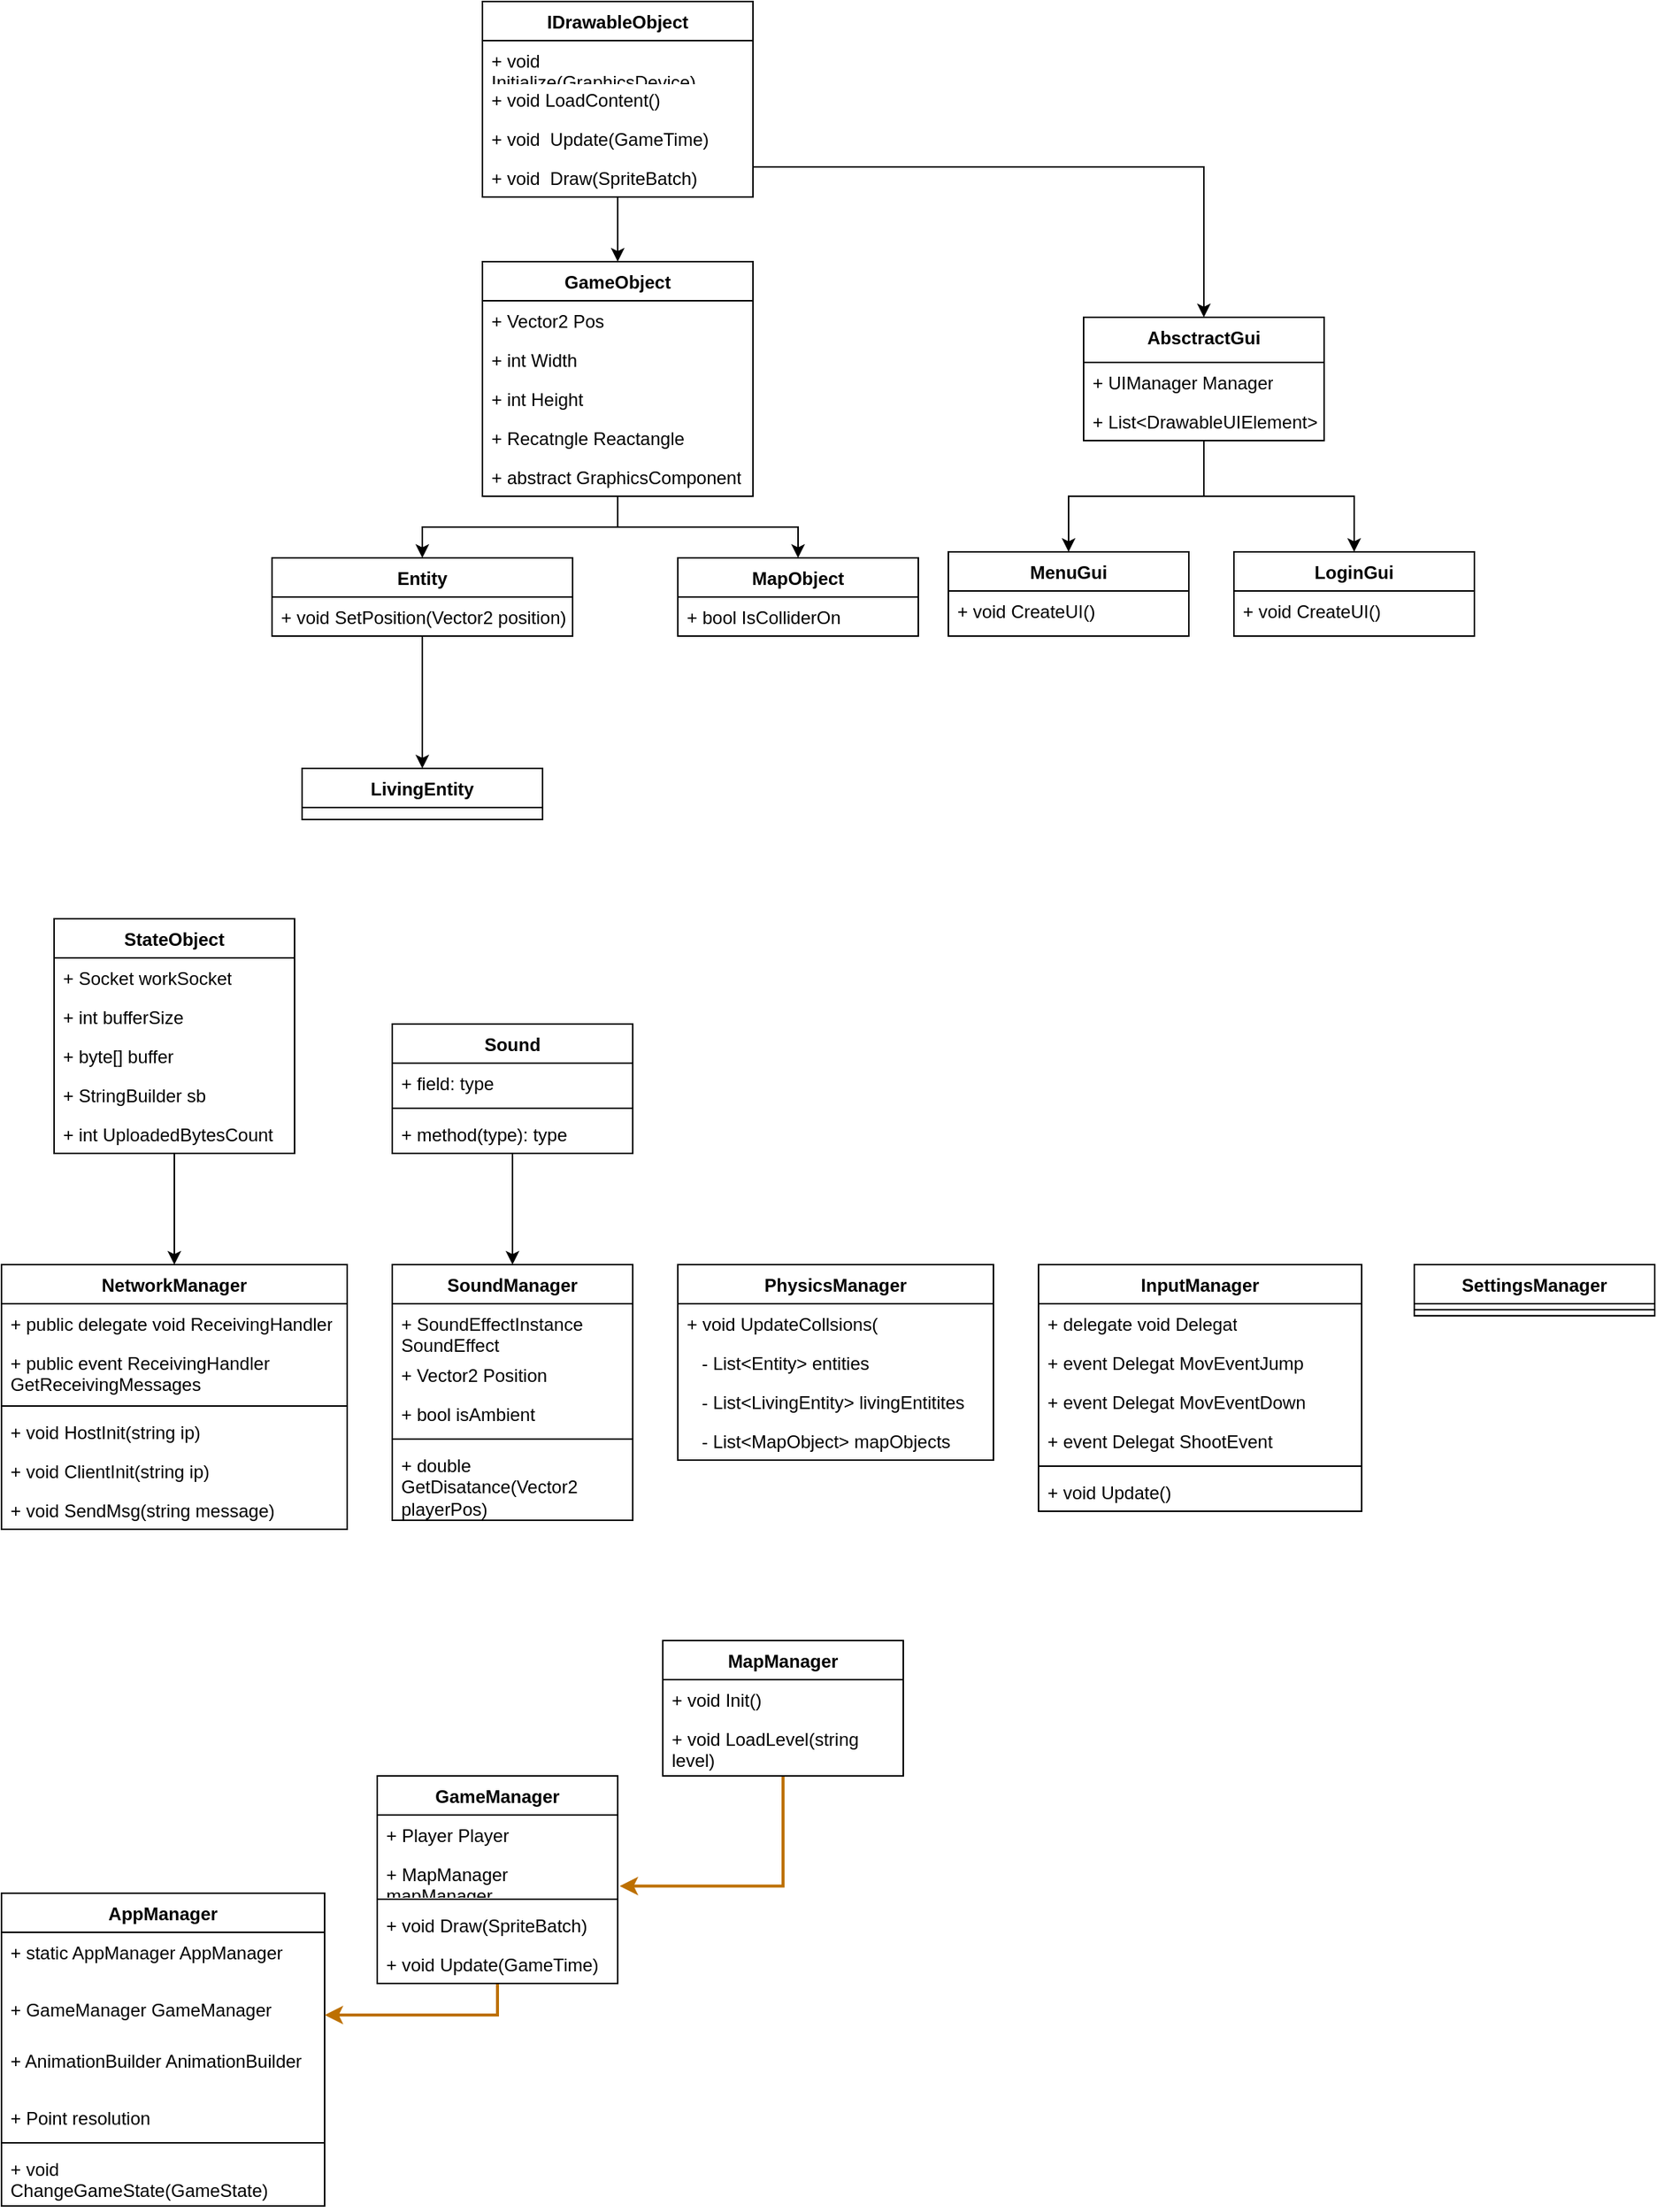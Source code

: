 <mxfile version="21.6.8" type="github">
  <diagram name="Страница — 1" id="98q6O0aFMQCR1bf1YkXJ">
    <mxGraphModel dx="1909" dy="1029" grid="1" gridSize="10" guides="1" tooltips="1" connect="1" arrows="1" fold="1" page="1" pageScale="1" pageWidth="1169" pageHeight="1654" math="0" shadow="0">
      <root>
        <mxCell id="0" />
        <mxCell id="1" parent="0" />
        <mxCell id="n8sBWdLB9CzdTx279Akv-22" style="edgeStyle=orthogonalEdgeStyle;rounded=0;orthogonalLoop=1;jettySize=auto;html=1;entryX=0.5;entryY=0;entryDx=0;entryDy=0;" edge="1" parent="1" source="n8sBWdLB9CzdTx279Akv-1" target="n8sBWdLB9CzdTx279Akv-17">
          <mxGeometry relative="1" as="geometry" />
        </mxCell>
        <mxCell id="n8sBWdLB9CzdTx279Akv-33" style="edgeStyle=orthogonalEdgeStyle;rounded=0;orthogonalLoop=1;jettySize=auto;html=1;entryX=0.5;entryY=0;entryDx=0;entryDy=0;" edge="1" parent="1" source="n8sBWdLB9CzdTx279Akv-1" target="n8sBWdLB9CzdTx279Akv-29">
          <mxGeometry relative="1" as="geometry" />
        </mxCell>
        <mxCell id="n8sBWdLB9CzdTx279Akv-1" value="GameObject" style="swimlane;fontStyle=1;align=center;verticalAlign=top;childLayout=stackLayout;horizontal=1;startSize=26;horizontalStack=0;resizeParent=1;resizeParentMax=0;resizeLast=0;collapsible=1;marginBottom=0;whiteSpace=wrap;html=1;" vertex="1" parent="1">
          <mxGeometry x="340" y="203" width="180" height="156" as="geometry" />
        </mxCell>
        <mxCell id="n8sBWdLB9CzdTx279Akv-2" value="+ Vector2 Pos" style="text;strokeColor=none;fillColor=none;align=left;verticalAlign=top;spacingLeft=4;spacingRight=4;overflow=hidden;rotatable=0;points=[[0,0.5],[1,0.5]];portConstraint=eastwest;whiteSpace=wrap;html=1;" vertex="1" parent="n8sBWdLB9CzdTx279Akv-1">
          <mxGeometry y="26" width="180" height="26" as="geometry" />
        </mxCell>
        <mxCell id="n8sBWdLB9CzdTx279Akv-95" value="+ int Width" style="text;strokeColor=none;fillColor=none;align=left;verticalAlign=top;spacingLeft=4;spacingRight=4;overflow=hidden;rotatable=0;points=[[0,0.5],[1,0.5]];portConstraint=eastwest;whiteSpace=wrap;html=1;" vertex="1" parent="n8sBWdLB9CzdTx279Akv-1">
          <mxGeometry y="52" width="180" height="26" as="geometry" />
        </mxCell>
        <mxCell id="n8sBWdLB9CzdTx279Akv-96" value="+ int Height" style="text;strokeColor=none;fillColor=none;align=left;verticalAlign=top;spacingLeft=4;spacingRight=4;overflow=hidden;rotatable=0;points=[[0,0.5],[1,0.5]];portConstraint=eastwest;whiteSpace=wrap;html=1;" vertex="1" parent="n8sBWdLB9CzdTx279Akv-1">
          <mxGeometry y="78" width="180" height="26" as="geometry" />
        </mxCell>
        <mxCell id="n8sBWdLB9CzdTx279Akv-97" value="+ Recatngle Reactangle" style="text;strokeColor=none;fillColor=none;align=left;verticalAlign=top;spacingLeft=4;spacingRight=4;overflow=hidden;rotatable=0;points=[[0,0.5],[1,0.5]];portConstraint=eastwest;whiteSpace=wrap;html=1;" vertex="1" parent="n8sBWdLB9CzdTx279Akv-1">
          <mxGeometry y="104" width="180" height="26" as="geometry" />
        </mxCell>
        <mxCell id="n8sBWdLB9CzdTx279Akv-98" value="+ abstract GraphicsComponent" style="text;strokeColor=none;fillColor=none;align=left;verticalAlign=top;spacingLeft=4;spacingRight=4;overflow=hidden;rotatable=0;points=[[0,0.5],[1,0.5]];portConstraint=eastwest;whiteSpace=wrap;html=1;" vertex="1" parent="n8sBWdLB9CzdTx279Akv-1">
          <mxGeometry y="130" width="180" height="26" as="geometry" />
        </mxCell>
        <mxCell id="n8sBWdLB9CzdTx279Akv-16" style="edgeStyle=orthogonalEdgeStyle;rounded=0;orthogonalLoop=1;jettySize=auto;html=1;entryX=0.5;entryY=0;entryDx=0;entryDy=0;" edge="1" parent="1" source="n8sBWdLB9CzdTx279Akv-9" target="n8sBWdLB9CzdTx279Akv-1">
          <mxGeometry relative="1" as="geometry" />
        </mxCell>
        <mxCell id="n8sBWdLB9CzdTx279Akv-80" style="edgeStyle=orthogonalEdgeStyle;rounded=0;orthogonalLoop=1;jettySize=auto;html=1;" edge="1" parent="1" source="n8sBWdLB9CzdTx279Akv-9" target="n8sBWdLB9CzdTx279Akv-76">
          <mxGeometry relative="1" as="geometry">
            <Array as="points">
              <mxPoint x="430" y="140" />
              <mxPoint x="820" y="140" />
            </Array>
          </mxGeometry>
        </mxCell>
        <mxCell id="n8sBWdLB9CzdTx279Akv-9" value="IDrawableObject" style="swimlane;fontStyle=1;align=center;verticalAlign=top;childLayout=stackLayout;horizontal=1;startSize=26;horizontalStack=0;resizeParent=1;resizeParentMax=0;resizeLast=0;collapsible=1;marginBottom=0;whiteSpace=wrap;html=1;" vertex="1" parent="1">
          <mxGeometry x="340" y="30" width="180" height="130" as="geometry" />
        </mxCell>
        <mxCell id="n8sBWdLB9CzdTx279Akv-12" value="+ void Initialize(GraphicsDevice)" style="text;strokeColor=none;fillColor=none;align=left;verticalAlign=top;spacingLeft=4;spacingRight=4;overflow=hidden;rotatable=0;points=[[0,0.5],[1,0.5]];portConstraint=eastwest;whiteSpace=wrap;html=1;" vertex="1" parent="n8sBWdLB9CzdTx279Akv-9">
          <mxGeometry y="26" width="180" height="26" as="geometry" />
        </mxCell>
        <mxCell id="n8sBWdLB9CzdTx279Akv-91" value="+ void LoadContent()" style="text;strokeColor=none;fillColor=none;align=left;verticalAlign=top;spacingLeft=4;spacingRight=4;overflow=hidden;rotatable=0;points=[[0,0.5],[1,0.5]];portConstraint=eastwest;whiteSpace=wrap;html=1;" vertex="1" parent="n8sBWdLB9CzdTx279Akv-9">
          <mxGeometry y="52" width="180" height="26" as="geometry" />
        </mxCell>
        <mxCell id="n8sBWdLB9CzdTx279Akv-92" value="+ void&amp;nbsp; Update(GameTime)" style="text;strokeColor=none;fillColor=none;align=left;verticalAlign=top;spacingLeft=4;spacingRight=4;overflow=hidden;rotatable=0;points=[[0,0.5],[1,0.5]];portConstraint=eastwest;whiteSpace=wrap;html=1;" vertex="1" parent="n8sBWdLB9CzdTx279Akv-9">
          <mxGeometry y="78" width="180" height="26" as="geometry" />
        </mxCell>
        <mxCell id="n8sBWdLB9CzdTx279Akv-93" value="+ void&amp;nbsp; Draw(SpriteBatch)" style="text;strokeColor=none;fillColor=none;align=left;verticalAlign=top;spacingLeft=4;spacingRight=4;overflow=hidden;rotatable=0;points=[[0,0.5],[1,0.5]];portConstraint=eastwest;whiteSpace=wrap;html=1;" vertex="1" parent="n8sBWdLB9CzdTx279Akv-9">
          <mxGeometry y="104" width="180" height="26" as="geometry" />
        </mxCell>
        <mxCell id="n8sBWdLB9CzdTx279Akv-187" style="edgeStyle=orthogonalEdgeStyle;rounded=0;orthogonalLoop=1;jettySize=auto;html=1;" edge="1" parent="1" source="n8sBWdLB9CzdTx279Akv-17" target="n8sBWdLB9CzdTx279Akv-23">
          <mxGeometry relative="1" as="geometry" />
        </mxCell>
        <mxCell id="n8sBWdLB9CzdTx279Akv-17" value="Entity" style="swimlane;fontStyle=1;align=center;verticalAlign=top;childLayout=stackLayout;horizontal=1;startSize=26;horizontalStack=0;resizeParent=1;resizeParentMax=0;resizeLast=0;collapsible=1;marginBottom=0;whiteSpace=wrap;html=1;" vertex="1" parent="1">
          <mxGeometry x="200" y="400" width="200" height="52" as="geometry" />
        </mxCell>
        <mxCell id="n8sBWdLB9CzdTx279Akv-20" value="+ void SetPosition(Vector2 position)" style="text;strokeColor=none;fillColor=none;align=left;verticalAlign=top;spacingLeft=4;spacingRight=4;overflow=hidden;rotatable=0;points=[[0,0.5],[1,0.5]];portConstraint=eastwest;whiteSpace=wrap;html=1;" vertex="1" parent="n8sBWdLB9CzdTx279Akv-17">
          <mxGeometry y="26" width="200" height="26" as="geometry" />
        </mxCell>
        <mxCell id="n8sBWdLB9CzdTx279Akv-23" value="LivingEntity" style="swimlane;fontStyle=1;align=center;verticalAlign=top;childLayout=stackLayout;horizontal=1;startSize=26;horizontalStack=0;resizeParent=1;resizeParentMax=0;resizeLast=0;collapsible=1;marginBottom=0;whiteSpace=wrap;html=1;" vertex="1" parent="1">
          <mxGeometry x="220" y="540" width="160" height="34" as="geometry" />
        </mxCell>
        <mxCell id="n8sBWdLB9CzdTx279Akv-29" value="MapObject" style="swimlane;fontStyle=1;align=center;verticalAlign=top;childLayout=stackLayout;horizontal=1;startSize=26;horizontalStack=0;resizeParent=1;resizeParentMax=0;resizeLast=0;collapsible=1;marginBottom=0;whiteSpace=wrap;html=1;" vertex="1" parent="1">
          <mxGeometry x="470" y="400" width="160" height="52" as="geometry" />
        </mxCell>
        <mxCell id="n8sBWdLB9CzdTx279Akv-30" value="+ bool IsColliderOn" style="text;strokeColor=none;fillColor=none;align=left;verticalAlign=top;spacingLeft=4;spacingRight=4;overflow=hidden;rotatable=0;points=[[0,0.5],[1,0.5]];portConstraint=eastwest;whiteSpace=wrap;html=1;" vertex="1" parent="n8sBWdLB9CzdTx279Akv-29">
          <mxGeometry y="26" width="160" height="26" as="geometry" />
        </mxCell>
        <mxCell id="n8sBWdLB9CzdTx279Akv-58" value="NetworkManager" style="swimlane;fontStyle=1;align=center;verticalAlign=top;childLayout=stackLayout;horizontal=1;startSize=26;horizontalStack=0;resizeParent=1;resizeParentMax=0;resizeLast=0;collapsible=1;marginBottom=0;whiteSpace=wrap;html=1;" vertex="1" parent="1">
          <mxGeometry x="20" y="870" width="230" height="176" as="geometry" />
        </mxCell>
        <mxCell id="n8sBWdLB9CzdTx279Akv-59" value="+ public delegate void ReceivingHandler" style="text;strokeColor=none;fillColor=none;align=left;verticalAlign=top;spacingLeft=4;spacingRight=4;overflow=hidden;rotatable=0;points=[[0,0.5],[1,0.5]];portConstraint=eastwest;whiteSpace=wrap;html=1;" vertex="1" parent="n8sBWdLB9CzdTx279Akv-58">
          <mxGeometry y="26" width="230" height="26" as="geometry" />
        </mxCell>
        <mxCell id="n8sBWdLB9CzdTx279Akv-112" value="+ public event ReceivingHandler GetReceivingMessages" style="text;strokeColor=none;fillColor=none;align=left;verticalAlign=top;spacingLeft=4;spacingRight=4;overflow=hidden;rotatable=0;points=[[0,0.5],[1,0.5]];portConstraint=eastwest;whiteSpace=wrap;html=1;" vertex="1" parent="n8sBWdLB9CzdTx279Akv-58">
          <mxGeometry y="52" width="230" height="38" as="geometry" />
        </mxCell>
        <mxCell id="n8sBWdLB9CzdTx279Akv-60" value="" style="line;strokeWidth=1;fillColor=none;align=left;verticalAlign=middle;spacingTop=-1;spacingLeft=3;spacingRight=3;rotatable=0;labelPosition=right;points=[];portConstraint=eastwest;strokeColor=inherit;" vertex="1" parent="n8sBWdLB9CzdTx279Akv-58">
          <mxGeometry y="90" width="230" height="8" as="geometry" />
        </mxCell>
        <mxCell id="n8sBWdLB9CzdTx279Akv-113" value="+ void HostInit(string ip)" style="text;strokeColor=none;fillColor=none;align=left;verticalAlign=top;spacingLeft=4;spacingRight=4;overflow=hidden;rotatable=0;points=[[0,0.5],[1,0.5]];portConstraint=eastwest;whiteSpace=wrap;html=1;" vertex="1" parent="n8sBWdLB9CzdTx279Akv-58">
          <mxGeometry y="98" width="230" height="26" as="geometry" />
        </mxCell>
        <mxCell id="n8sBWdLB9CzdTx279Akv-114" value="+ void ClientInit(string ip)" style="text;strokeColor=none;fillColor=none;align=left;verticalAlign=top;spacingLeft=4;spacingRight=4;overflow=hidden;rotatable=0;points=[[0,0.5],[1,0.5]];portConstraint=eastwest;whiteSpace=wrap;html=1;" vertex="1" parent="n8sBWdLB9CzdTx279Akv-58">
          <mxGeometry y="124" width="230" height="26" as="geometry" />
        </mxCell>
        <mxCell id="n8sBWdLB9CzdTx279Akv-115" value="+ void SendMsg(string message)" style="text;strokeColor=none;fillColor=none;align=left;verticalAlign=top;spacingLeft=4;spacingRight=4;overflow=hidden;rotatable=0;points=[[0,0.5],[1,0.5]];portConstraint=eastwest;whiteSpace=wrap;html=1;" vertex="1" parent="n8sBWdLB9CzdTx279Akv-58">
          <mxGeometry y="150" width="230" height="26" as="geometry" />
        </mxCell>
        <mxCell id="n8sBWdLB9CzdTx279Akv-175" style="edgeStyle=orthogonalEdgeStyle;rounded=0;orthogonalLoop=1;jettySize=auto;html=1;entryX=0.5;entryY=0;entryDx=0;entryDy=0;" edge="1" parent="1" source="n8sBWdLB9CzdTx279Akv-62" target="n8sBWdLB9CzdTx279Akv-58">
          <mxGeometry relative="1" as="geometry" />
        </mxCell>
        <mxCell id="n8sBWdLB9CzdTx279Akv-62" value="StateObject" style="swimlane;fontStyle=1;align=center;verticalAlign=top;childLayout=stackLayout;horizontal=1;startSize=26;horizontalStack=0;resizeParent=1;resizeParentMax=0;resizeLast=0;collapsible=1;marginBottom=0;whiteSpace=wrap;html=1;" vertex="1" parent="1">
          <mxGeometry x="55" y="640" width="160" height="156" as="geometry" />
        </mxCell>
        <mxCell id="n8sBWdLB9CzdTx279Akv-63" value="+ Socket workSocket" style="text;strokeColor=none;fillColor=none;align=left;verticalAlign=top;spacingLeft=4;spacingRight=4;overflow=hidden;rotatable=0;points=[[0,0.5],[1,0.5]];portConstraint=eastwest;whiteSpace=wrap;html=1;" vertex="1" parent="n8sBWdLB9CzdTx279Akv-62">
          <mxGeometry y="26" width="160" height="26" as="geometry" />
        </mxCell>
        <mxCell id="n8sBWdLB9CzdTx279Akv-166" value="+ int bufferSize" style="text;strokeColor=none;fillColor=none;align=left;verticalAlign=top;spacingLeft=4;spacingRight=4;overflow=hidden;rotatable=0;points=[[0,0.5],[1,0.5]];portConstraint=eastwest;whiteSpace=wrap;html=1;" vertex="1" parent="n8sBWdLB9CzdTx279Akv-62">
          <mxGeometry y="52" width="160" height="26" as="geometry" />
        </mxCell>
        <mxCell id="n8sBWdLB9CzdTx279Akv-167" value="+ byte[] buffer" style="text;strokeColor=none;fillColor=none;align=left;verticalAlign=top;spacingLeft=4;spacingRight=4;overflow=hidden;rotatable=0;points=[[0,0.5],[1,0.5]];portConstraint=eastwest;whiteSpace=wrap;html=1;" vertex="1" parent="n8sBWdLB9CzdTx279Akv-62">
          <mxGeometry y="78" width="160" height="26" as="geometry" />
        </mxCell>
        <mxCell id="n8sBWdLB9CzdTx279Akv-168" value="+ StringBuilder sb" style="text;strokeColor=none;fillColor=none;align=left;verticalAlign=top;spacingLeft=4;spacingRight=4;overflow=hidden;rotatable=0;points=[[0,0.5],[1,0.5]];portConstraint=eastwest;whiteSpace=wrap;html=1;" vertex="1" parent="n8sBWdLB9CzdTx279Akv-62">
          <mxGeometry y="104" width="160" height="26" as="geometry" />
        </mxCell>
        <mxCell id="n8sBWdLB9CzdTx279Akv-169" value="+ int UploadedBytesCount" style="text;strokeColor=none;fillColor=none;align=left;verticalAlign=top;spacingLeft=4;spacingRight=4;overflow=hidden;rotatable=0;points=[[0,0.5],[1,0.5]];portConstraint=eastwest;whiteSpace=wrap;html=1;" vertex="1" parent="n8sBWdLB9CzdTx279Akv-62">
          <mxGeometry y="130" width="160" height="26" as="geometry" />
        </mxCell>
        <mxCell id="n8sBWdLB9CzdTx279Akv-180" style="edgeStyle=orthogonalEdgeStyle;rounded=0;orthogonalLoop=1;jettySize=auto;html=1;entryX=0.5;entryY=0;entryDx=0;entryDy=0;" edge="1" parent="1" source="n8sBWdLB9CzdTx279Akv-54" target="n8sBWdLB9CzdTx279Akv-50">
          <mxGeometry relative="1" as="geometry" />
        </mxCell>
        <mxCell id="n8sBWdLB9CzdTx279Akv-54" value="Sound" style="swimlane;fontStyle=1;align=center;verticalAlign=top;childLayout=stackLayout;horizontal=1;startSize=26;horizontalStack=0;resizeParent=1;resizeParentMax=0;resizeLast=0;collapsible=1;marginBottom=0;whiteSpace=wrap;html=1;" vertex="1" parent="1">
          <mxGeometry x="280" y="710" width="160" height="86" as="geometry" />
        </mxCell>
        <mxCell id="n8sBWdLB9CzdTx279Akv-55" value="+ field: type" style="text;strokeColor=none;fillColor=none;align=left;verticalAlign=top;spacingLeft=4;spacingRight=4;overflow=hidden;rotatable=0;points=[[0,0.5],[1,0.5]];portConstraint=eastwest;whiteSpace=wrap;html=1;" vertex="1" parent="n8sBWdLB9CzdTx279Akv-54">
          <mxGeometry y="26" width="160" height="26" as="geometry" />
        </mxCell>
        <mxCell id="n8sBWdLB9CzdTx279Akv-56" value="" style="line;strokeWidth=1;fillColor=none;align=left;verticalAlign=middle;spacingTop=-1;spacingLeft=3;spacingRight=3;rotatable=0;labelPosition=right;points=[];portConstraint=eastwest;strokeColor=inherit;" vertex="1" parent="n8sBWdLB9CzdTx279Akv-54">
          <mxGeometry y="52" width="160" height="8" as="geometry" />
        </mxCell>
        <mxCell id="n8sBWdLB9CzdTx279Akv-57" value="+ method(type): type" style="text;strokeColor=none;fillColor=none;align=left;verticalAlign=top;spacingLeft=4;spacingRight=4;overflow=hidden;rotatable=0;points=[[0,0.5],[1,0.5]];portConstraint=eastwest;whiteSpace=wrap;html=1;" vertex="1" parent="n8sBWdLB9CzdTx279Akv-54">
          <mxGeometry y="60" width="160" height="26" as="geometry" />
        </mxCell>
        <mxCell id="n8sBWdLB9CzdTx279Akv-85" style="edgeStyle=orthogonalEdgeStyle;rounded=0;orthogonalLoop=1;jettySize=auto;html=1;entryX=0.5;entryY=0;entryDx=0;entryDy=0;" edge="1" parent="1" source="n8sBWdLB9CzdTx279Akv-76" target="n8sBWdLB9CzdTx279Akv-81">
          <mxGeometry relative="1" as="geometry" />
        </mxCell>
        <mxCell id="n8sBWdLB9CzdTx279Akv-191" style="edgeStyle=orthogonalEdgeStyle;rounded=0;orthogonalLoop=1;jettySize=auto;html=1;entryX=0.5;entryY=0;entryDx=0;entryDy=0;" edge="1" parent="1" source="n8sBWdLB9CzdTx279Akv-76" target="n8sBWdLB9CzdTx279Akv-189">
          <mxGeometry relative="1" as="geometry" />
        </mxCell>
        <mxCell id="n8sBWdLB9CzdTx279Akv-76" value="AbsctractGui" style="swimlane;fontStyle=1;align=center;verticalAlign=top;childLayout=stackLayout;horizontal=1;startSize=30;horizontalStack=0;resizeParent=1;resizeParentMax=0;resizeLast=0;collapsible=1;marginBottom=0;whiteSpace=wrap;html=1;" vertex="1" parent="1">
          <mxGeometry x="740" y="240" width="160" height="82" as="geometry" />
        </mxCell>
        <mxCell id="n8sBWdLB9CzdTx279Akv-77" value="&lt;div&gt;+ UIManager Manager&lt;/div&gt;" style="text;strokeColor=none;fillColor=none;align=left;verticalAlign=top;spacingLeft=4;spacingRight=4;overflow=hidden;rotatable=0;points=[[0,0.5],[1,0.5]];portConstraint=eastwest;whiteSpace=wrap;html=1;" vertex="1" parent="n8sBWdLB9CzdTx279Akv-76">
          <mxGeometry y="30" width="160" height="26" as="geometry" />
        </mxCell>
        <mxCell id="n8sBWdLB9CzdTx279Akv-90" value="&lt;div&gt;+ List&amp;lt;DrawableUIElement&amp;gt;&lt;/div&gt;" style="text;strokeColor=none;fillColor=none;align=left;verticalAlign=top;spacingLeft=4;spacingRight=4;overflow=hidden;rotatable=0;points=[[0,0.5],[1,0.5]];portConstraint=eastwest;whiteSpace=wrap;html=1;" vertex="1" parent="n8sBWdLB9CzdTx279Akv-76">
          <mxGeometry y="56" width="160" height="26" as="geometry" />
        </mxCell>
        <mxCell id="n8sBWdLB9CzdTx279Akv-81" value="MenuGui" style="swimlane;fontStyle=1;align=center;verticalAlign=top;childLayout=stackLayout;horizontal=1;startSize=26;horizontalStack=0;resizeParent=1;resizeParentMax=0;resizeLast=0;collapsible=1;marginBottom=0;whiteSpace=wrap;html=1;" vertex="1" parent="1">
          <mxGeometry x="650" y="396" width="160" height="56" as="geometry" />
        </mxCell>
        <mxCell id="n8sBWdLB9CzdTx279Akv-84" value="+ void CreateUI()" style="text;strokeColor=none;fillColor=none;align=left;verticalAlign=top;spacingLeft=4;spacingRight=4;overflow=hidden;rotatable=0;points=[[0,0.5],[1,0.5]];portConstraint=eastwest;whiteSpace=wrap;html=1;" vertex="1" parent="n8sBWdLB9CzdTx279Akv-81">
          <mxGeometry y="26" width="160" height="30" as="geometry" />
        </mxCell>
        <mxCell id="n8sBWdLB9CzdTx279Akv-66" value="&lt;div&gt;InputManager&lt;/div&gt;&lt;div&gt;&lt;br&gt;&lt;/div&gt;" style="swimlane;fontStyle=1;align=center;verticalAlign=top;childLayout=stackLayout;horizontal=1;startSize=26;horizontalStack=0;resizeParent=1;resizeParentMax=0;resizeLast=0;collapsible=1;marginBottom=0;whiteSpace=wrap;html=1;" vertex="1" parent="1">
          <mxGeometry x="710" y="870" width="215" height="164" as="geometry" />
        </mxCell>
        <mxCell id="n8sBWdLB9CzdTx279Akv-67" value="+ delegate void Delegat" style="text;strokeColor=none;fillColor=none;align=left;verticalAlign=top;spacingLeft=4;spacingRight=4;overflow=hidden;rotatable=0;points=[[0,0.5],[1,0.5]];portConstraint=eastwest;whiteSpace=wrap;html=1;" vertex="1" parent="n8sBWdLB9CzdTx279Akv-66">
          <mxGeometry y="26" width="215" height="26" as="geometry" />
        </mxCell>
        <mxCell id="n8sBWdLB9CzdTx279Akv-103" value="+ event Delegat MovEventJump" style="text;strokeColor=none;fillColor=none;align=left;verticalAlign=top;spacingLeft=4;spacingRight=4;overflow=hidden;rotatable=0;points=[[0,0.5],[1,0.5]];portConstraint=eastwest;whiteSpace=wrap;html=1;" vertex="1" parent="n8sBWdLB9CzdTx279Akv-66">
          <mxGeometry y="52" width="215" height="26" as="geometry" />
        </mxCell>
        <mxCell id="n8sBWdLB9CzdTx279Akv-108" value="+ event Delegat MovEventDown" style="text;strokeColor=none;fillColor=none;align=left;verticalAlign=top;spacingLeft=4;spacingRight=4;overflow=hidden;rotatable=0;points=[[0,0.5],[1,0.5]];portConstraint=eastwest;whiteSpace=wrap;html=1;" vertex="1" parent="n8sBWdLB9CzdTx279Akv-66">
          <mxGeometry y="78" width="215" height="26" as="geometry" />
        </mxCell>
        <mxCell id="n8sBWdLB9CzdTx279Akv-109" value="+ event Delegat ShootEvent" style="text;strokeColor=none;fillColor=none;align=left;verticalAlign=top;spacingLeft=4;spacingRight=4;overflow=hidden;rotatable=0;points=[[0,0.5],[1,0.5]];portConstraint=eastwest;whiteSpace=wrap;html=1;" vertex="1" parent="n8sBWdLB9CzdTx279Akv-66">
          <mxGeometry y="104" width="215" height="26" as="geometry" />
        </mxCell>
        <mxCell id="n8sBWdLB9CzdTx279Akv-68" value="" style="line;strokeWidth=1;fillColor=none;align=left;verticalAlign=middle;spacingTop=-1;spacingLeft=3;spacingRight=3;rotatable=0;labelPosition=right;points=[];portConstraint=eastwest;strokeColor=inherit;" vertex="1" parent="n8sBWdLB9CzdTx279Akv-66">
          <mxGeometry y="130" width="215" height="8" as="geometry" />
        </mxCell>
        <mxCell id="n8sBWdLB9CzdTx279Akv-110" value="+ void Update()" style="text;strokeColor=none;fillColor=none;align=left;verticalAlign=top;spacingLeft=4;spacingRight=4;overflow=hidden;rotatable=0;points=[[0,0.5],[1,0.5]];portConstraint=eastwest;whiteSpace=wrap;html=1;" vertex="1" parent="n8sBWdLB9CzdTx279Akv-66">
          <mxGeometry y="138" width="215" height="26" as="geometry" />
        </mxCell>
        <mxCell id="n8sBWdLB9CzdTx279Akv-34" value="AppManager" style="swimlane;fontStyle=1;align=center;verticalAlign=top;childLayout=stackLayout;horizontal=1;startSize=26;horizontalStack=0;resizeParent=1;resizeParentMax=0;resizeLast=0;collapsible=1;marginBottom=0;whiteSpace=wrap;html=1;" vertex="1" parent="1">
          <mxGeometry x="20" y="1288" width="215" height="208" as="geometry" />
        </mxCell>
        <mxCell id="n8sBWdLB9CzdTx279Akv-176" value="+ static AppManager AppManager" style="text;strokeColor=none;fillColor=none;align=left;verticalAlign=top;spacingLeft=4;spacingRight=4;overflow=hidden;rotatable=0;points=[[0,0.5],[1,0.5]];portConstraint=eastwest;whiteSpace=wrap;html=1;" vertex="1" parent="n8sBWdLB9CzdTx279Akv-34">
          <mxGeometry y="26" width="215" height="38" as="geometry" />
        </mxCell>
        <mxCell id="n8sBWdLB9CzdTx279Akv-117" value="+ GameManager GameManager" style="text;strokeColor=none;fillColor=none;align=left;verticalAlign=top;spacingLeft=4;spacingRight=4;overflow=hidden;rotatable=0;points=[[0,0.5],[1,0.5]];portConstraint=eastwest;whiteSpace=wrap;html=1;" vertex="1" parent="n8sBWdLB9CzdTx279Akv-34">
          <mxGeometry y="64" width="215" height="34" as="geometry" />
        </mxCell>
        <mxCell id="n8sBWdLB9CzdTx279Akv-122" value="+ AnimationBuilder AnimationBuilder" style="text;strokeColor=none;fillColor=none;align=left;verticalAlign=top;spacingLeft=4;spacingRight=4;overflow=hidden;rotatable=0;points=[[0,0.5],[1,0.5]];portConstraint=eastwest;whiteSpace=wrap;html=1;" vertex="1" parent="n8sBWdLB9CzdTx279Akv-34">
          <mxGeometry y="98" width="215" height="38" as="geometry" />
        </mxCell>
        <mxCell id="n8sBWdLB9CzdTx279Akv-35" value="+ Point resolution" style="text;strokeColor=none;fillColor=none;align=left;verticalAlign=top;spacingLeft=4;spacingRight=4;overflow=hidden;rotatable=0;points=[[0,0.5],[1,0.5]];portConstraint=eastwest;whiteSpace=wrap;html=1;" vertex="1" parent="n8sBWdLB9CzdTx279Akv-34">
          <mxGeometry y="136" width="215" height="26" as="geometry" />
        </mxCell>
        <mxCell id="n8sBWdLB9CzdTx279Akv-36" value="" style="line;strokeWidth=1;fillColor=none;align=left;verticalAlign=middle;spacingTop=-1;spacingLeft=3;spacingRight=3;rotatable=0;labelPosition=right;points=[];portConstraint=eastwest;strokeColor=inherit;" vertex="1" parent="n8sBWdLB9CzdTx279Akv-34">
          <mxGeometry y="162" width="215" height="8" as="geometry" />
        </mxCell>
        <mxCell id="n8sBWdLB9CzdTx279Akv-123" value="+ void ChangeGameState(GameState)" style="text;strokeColor=none;fillColor=none;align=left;verticalAlign=top;spacingLeft=4;spacingRight=4;overflow=hidden;rotatable=0;points=[[0,0.5],[1,0.5]];portConstraint=eastwest;whiteSpace=wrap;html=1;" vertex="1" parent="n8sBWdLB9CzdTx279Akv-34">
          <mxGeometry y="170" width="215" height="38" as="geometry" />
        </mxCell>
        <mxCell id="n8sBWdLB9CzdTx279Akv-181" style="edgeStyle=orthogonalEdgeStyle;rounded=0;orthogonalLoop=1;jettySize=auto;html=1;fillColor=#f0a30a;strokeColor=#BD7000;strokeWidth=2;" edge="1" parent="1" source="n8sBWdLB9CzdTx279Akv-38" target="n8sBWdLB9CzdTx279Akv-117">
          <mxGeometry relative="1" as="geometry" />
        </mxCell>
        <mxCell id="n8sBWdLB9CzdTx279Akv-38" value="GameManager" style="swimlane;fontStyle=1;align=center;verticalAlign=top;childLayout=stackLayout;horizontal=1;startSize=26;horizontalStack=0;resizeParent=1;resizeParentMax=0;resizeLast=0;collapsible=1;marginBottom=0;whiteSpace=wrap;html=1;" vertex="1" parent="1">
          <mxGeometry x="270" y="1210" width="160" height="138" as="geometry" />
        </mxCell>
        <mxCell id="n8sBWdLB9CzdTx279Akv-41" value="+ Player Player" style="text;strokeColor=none;fillColor=none;align=left;verticalAlign=top;spacingLeft=4;spacingRight=4;overflow=hidden;rotatable=0;points=[[0,0.5],[1,0.5]];portConstraint=eastwest;whiteSpace=wrap;html=1;" vertex="1" parent="n8sBWdLB9CzdTx279Akv-38">
          <mxGeometry y="26" width="160" height="26" as="geometry" />
        </mxCell>
        <mxCell id="n8sBWdLB9CzdTx279Akv-39" value="+ MapManager mapManager" style="text;strokeColor=none;fillColor=none;align=left;verticalAlign=top;spacingLeft=4;spacingRight=4;overflow=hidden;rotatable=0;points=[[0,0.5],[1,0.5]];portConstraint=eastwest;whiteSpace=wrap;html=1;" vertex="1" parent="n8sBWdLB9CzdTx279Akv-38">
          <mxGeometry y="52" width="160" height="26" as="geometry" />
        </mxCell>
        <mxCell id="n8sBWdLB9CzdTx279Akv-40" value="" style="line;strokeWidth=1;fillColor=none;align=left;verticalAlign=middle;spacingTop=-1;spacingLeft=3;spacingRight=3;rotatable=0;labelPosition=right;points=[];portConstraint=eastwest;strokeColor=inherit;" vertex="1" parent="n8sBWdLB9CzdTx279Akv-38">
          <mxGeometry y="78" width="160" height="8" as="geometry" />
        </mxCell>
        <mxCell id="n8sBWdLB9CzdTx279Akv-129" value="+ void Draw(SpriteBatch)" style="text;strokeColor=none;fillColor=none;align=left;verticalAlign=top;spacingLeft=4;spacingRight=4;overflow=hidden;rotatable=0;points=[[0,0.5],[1,0.5]];portConstraint=eastwest;whiteSpace=wrap;html=1;" vertex="1" parent="n8sBWdLB9CzdTx279Akv-38">
          <mxGeometry y="86" width="160" height="26" as="geometry" />
        </mxCell>
        <mxCell id="n8sBWdLB9CzdTx279Akv-135" value="+ void Update(GameTime)" style="text;strokeColor=none;fillColor=none;align=left;verticalAlign=top;spacingLeft=4;spacingRight=4;overflow=hidden;rotatable=0;points=[[0,0.5],[1,0.5]];portConstraint=eastwest;whiteSpace=wrap;html=1;" vertex="1" parent="n8sBWdLB9CzdTx279Akv-38">
          <mxGeometry y="112" width="160" height="26" as="geometry" />
        </mxCell>
        <mxCell id="n8sBWdLB9CzdTx279Akv-182" style="edgeStyle=orthogonalEdgeStyle;rounded=0;orthogonalLoop=1;jettySize=auto;html=1;entryX=1.008;entryY=0.816;entryDx=0;entryDy=0;entryPerimeter=0;strokeWidth=2;fillColor=#f0a30a;strokeColor=#BD7000;" edge="1" parent="1" source="n8sBWdLB9CzdTx279Akv-42" target="n8sBWdLB9CzdTx279Akv-39">
          <mxGeometry relative="1" as="geometry" />
        </mxCell>
        <mxCell id="n8sBWdLB9CzdTx279Akv-42" value="MapManager" style="swimlane;fontStyle=1;align=center;verticalAlign=top;childLayout=stackLayout;horizontal=1;startSize=26;horizontalStack=0;resizeParent=1;resizeParentMax=0;resizeLast=0;collapsible=1;marginBottom=0;whiteSpace=wrap;html=1;" vertex="1" parent="1">
          <mxGeometry x="460" y="1120" width="160" height="90" as="geometry" />
        </mxCell>
        <mxCell id="n8sBWdLB9CzdTx279Akv-45" value="+ void Init()" style="text;strokeColor=none;fillColor=none;align=left;verticalAlign=top;spacingLeft=4;spacingRight=4;overflow=hidden;rotatable=0;points=[[0,0.5],[1,0.5]];portConstraint=eastwest;whiteSpace=wrap;html=1;" vertex="1" parent="n8sBWdLB9CzdTx279Akv-42">
          <mxGeometry y="26" width="160" height="26" as="geometry" />
        </mxCell>
        <mxCell id="n8sBWdLB9CzdTx279Akv-139" value="+ void LoadLevel(string level)" style="text;strokeColor=none;fillColor=none;align=left;verticalAlign=top;spacingLeft=4;spacingRight=4;overflow=hidden;rotatable=0;points=[[0,0.5],[1,0.5]];portConstraint=eastwest;whiteSpace=wrap;html=1;" vertex="1" parent="n8sBWdLB9CzdTx279Akv-42">
          <mxGeometry y="52" width="160" height="38" as="geometry" />
        </mxCell>
        <mxCell id="n8sBWdLB9CzdTx279Akv-46" value="&lt;div&gt;PhysicsManager&lt;br&gt;&lt;/div&gt;" style="swimlane;fontStyle=1;align=center;verticalAlign=top;childLayout=stackLayout;horizontal=1;startSize=26;horizontalStack=0;resizeParent=1;resizeParentMax=0;resizeLast=0;collapsible=1;marginBottom=0;whiteSpace=wrap;html=1;" vertex="1" parent="1">
          <mxGeometry x="470" y="870" width="210" height="130" as="geometry" />
        </mxCell>
        <mxCell id="n8sBWdLB9CzdTx279Akv-47" value="&lt;div&gt;+ void UpdateCollsions(&lt;/div&gt;" style="text;strokeColor=none;fillColor=none;align=left;verticalAlign=top;spacingLeft=4;spacingRight=4;overflow=hidden;rotatable=0;points=[[0,0.5],[1,0.5]];portConstraint=eastwest;whiteSpace=wrap;html=1;" vertex="1" parent="n8sBWdLB9CzdTx279Akv-46">
          <mxGeometry y="26" width="210" height="26" as="geometry" />
        </mxCell>
        <mxCell id="n8sBWdLB9CzdTx279Akv-153" value="&amp;nbsp;&amp;nbsp; - List&amp;lt;Entity&amp;gt; entities" style="text;strokeColor=none;fillColor=none;align=left;verticalAlign=top;spacingLeft=4;spacingRight=4;overflow=hidden;rotatable=0;points=[[0,0.5],[1,0.5]];portConstraint=eastwest;whiteSpace=wrap;html=1;" vertex="1" parent="n8sBWdLB9CzdTx279Akv-46">
          <mxGeometry y="52" width="210" height="26" as="geometry" />
        </mxCell>
        <mxCell id="n8sBWdLB9CzdTx279Akv-157" value="&amp;nbsp;&amp;nbsp; - List&amp;lt;LivingEntity&amp;gt; livingEntitites" style="text;strokeColor=none;fillColor=none;align=left;verticalAlign=top;spacingLeft=4;spacingRight=4;overflow=hidden;rotatable=0;points=[[0,0.5],[1,0.5]];portConstraint=eastwest;whiteSpace=wrap;html=1;" vertex="1" parent="n8sBWdLB9CzdTx279Akv-46">
          <mxGeometry y="78" width="210" height="26" as="geometry" />
        </mxCell>
        <mxCell id="n8sBWdLB9CzdTx279Akv-158" value="&amp;nbsp;&amp;nbsp; - List&amp;lt;MapObject&amp;gt; mapObjects" style="text;strokeColor=none;fillColor=none;align=left;verticalAlign=top;spacingLeft=4;spacingRight=4;overflow=hidden;rotatable=0;points=[[0,0.5],[1,0.5]];portConstraint=eastwest;whiteSpace=wrap;html=1;" vertex="1" parent="n8sBWdLB9CzdTx279Akv-46">
          <mxGeometry y="104" width="210" height="26" as="geometry" />
        </mxCell>
        <mxCell id="n8sBWdLB9CzdTx279Akv-159" value="SettingsManager" style="swimlane;fontStyle=1;align=center;verticalAlign=top;childLayout=stackLayout;horizontal=1;startSize=26;horizontalStack=0;resizeParent=1;resizeParentMax=0;resizeLast=0;collapsible=1;marginBottom=0;whiteSpace=wrap;html=1;" vertex="1" parent="1">
          <mxGeometry x="960" y="870" width="160" height="34" as="geometry" />
        </mxCell>
        <mxCell id="n8sBWdLB9CzdTx279Akv-161" value="" style="line;strokeWidth=1;fillColor=none;align=left;verticalAlign=middle;spacingTop=-1;spacingLeft=3;spacingRight=3;rotatable=0;labelPosition=right;points=[];portConstraint=eastwest;strokeColor=inherit;" vertex="1" parent="n8sBWdLB9CzdTx279Akv-159">
          <mxGeometry y="26" width="160" height="8" as="geometry" />
        </mxCell>
        <mxCell id="n8sBWdLB9CzdTx279Akv-50" value="SoundManager" style="swimlane;fontStyle=1;align=center;verticalAlign=top;childLayout=stackLayout;horizontal=1;startSize=26;horizontalStack=0;resizeParent=1;resizeParentMax=0;resizeLast=0;collapsible=1;marginBottom=0;whiteSpace=wrap;html=1;" vertex="1" parent="1">
          <mxGeometry x="280" y="870" width="160" height="170" as="geometry" />
        </mxCell>
        <mxCell id="n8sBWdLB9CzdTx279Akv-51" value="+ SoundEffectInstance SoundEffect" style="text;strokeColor=none;fillColor=none;align=left;verticalAlign=top;spacingLeft=4;spacingRight=4;overflow=hidden;rotatable=0;points=[[0,0.5],[1,0.5]];portConstraint=eastwest;whiteSpace=wrap;html=1;" vertex="1" parent="n8sBWdLB9CzdTx279Akv-50">
          <mxGeometry y="26" width="160" height="34" as="geometry" />
        </mxCell>
        <mxCell id="n8sBWdLB9CzdTx279Akv-53" value="+ Vector2 Position" style="text;strokeColor=none;fillColor=none;align=left;verticalAlign=top;spacingLeft=4;spacingRight=4;overflow=hidden;rotatable=0;points=[[0,0.5],[1,0.5]];portConstraint=eastwest;whiteSpace=wrap;html=1;" vertex="1" parent="n8sBWdLB9CzdTx279Akv-50">
          <mxGeometry y="60" width="160" height="26" as="geometry" />
        </mxCell>
        <mxCell id="n8sBWdLB9CzdTx279Akv-163" value="+ bool isAmbient" style="text;strokeColor=none;fillColor=none;align=left;verticalAlign=top;spacingLeft=4;spacingRight=4;overflow=hidden;rotatable=0;points=[[0,0.5],[1,0.5]];portConstraint=eastwest;whiteSpace=wrap;html=1;" vertex="1" parent="n8sBWdLB9CzdTx279Akv-50">
          <mxGeometry y="86" width="160" height="26" as="geometry" />
        </mxCell>
        <mxCell id="n8sBWdLB9CzdTx279Akv-52" value="" style="line;strokeWidth=1;fillColor=none;align=left;verticalAlign=middle;spacingTop=-1;spacingLeft=3;spacingRight=3;rotatable=0;labelPosition=right;points=[];portConstraint=eastwest;strokeColor=inherit;" vertex="1" parent="n8sBWdLB9CzdTx279Akv-50">
          <mxGeometry y="112" width="160" height="8" as="geometry" />
        </mxCell>
        <mxCell id="n8sBWdLB9CzdTx279Akv-164" value="+ double GetDisatance(Vector2 playerPos)" style="text;strokeColor=none;fillColor=none;align=left;verticalAlign=top;spacingLeft=4;spacingRight=4;overflow=hidden;rotatable=0;points=[[0,0.5],[1,0.5]];portConstraint=eastwest;whiteSpace=wrap;html=1;" vertex="1" parent="n8sBWdLB9CzdTx279Akv-50">
          <mxGeometry y="120" width="160" height="50" as="geometry" />
        </mxCell>
        <mxCell id="n8sBWdLB9CzdTx279Akv-189" value="LoginGui" style="swimlane;fontStyle=1;align=center;verticalAlign=top;childLayout=stackLayout;horizontal=1;startSize=26;horizontalStack=0;resizeParent=1;resizeParentMax=0;resizeLast=0;collapsible=1;marginBottom=0;whiteSpace=wrap;html=1;" vertex="1" parent="1">
          <mxGeometry x="840" y="396" width="160" height="56" as="geometry" />
        </mxCell>
        <mxCell id="n8sBWdLB9CzdTx279Akv-190" value="+ void CreateUI()" style="text;strokeColor=none;fillColor=none;align=left;verticalAlign=top;spacingLeft=4;spacingRight=4;overflow=hidden;rotatable=0;points=[[0,0.5],[1,0.5]];portConstraint=eastwest;whiteSpace=wrap;html=1;" vertex="1" parent="n8sBWdLB9CzdTx279Akv-189">
          <mxGeometry y="26" width="160" height="30" as="geometry" />
        </mxCell>
      </root>
    </mxGraphModel>
  </diagram>
</mxfile>
